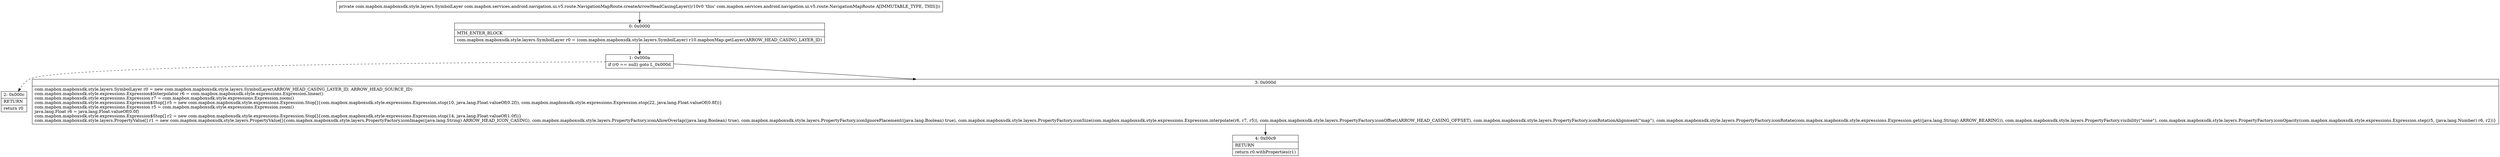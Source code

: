 digraph "CFG forcom.mapbox.services.android.navigation.ui.v5.route.NavigationMapRoute.createArrowHeadCasingLayer()Lcom\/mapbox\/mapboxsdk\/style\/layers\/SymbolLayer;" {
Node_0 [shape=record,label="{0\:\ 0x0000|MTH_ENTER_BLOCK\l|com.mapbox.mapboxsdk.style.layers.SymbolLayer r0 = (com.mapbox.mapboxsdk.style.layers.SymbolLayer) r10.mapboxMap.getLayer(ARROW_HEAD_CASING_LAYER_ID)\l}"];
Node_1 [shape=record,label="{1\:\ 0x000a|if (r0 == null) goto L_0x000d\l}"];
Node_2 [shape=record,label="{2\:\ 0x000c|RETURN\l|return r0\l}"];
Node_3 [shape=record,label="{3\:\ 0x000d|com.mapbox.mapboxsdk.style.layers.SymbolLayer r0 = new com.mapbox.mapboxsdk.style.layers.SymbolLayer(ARROW_HEAD_CASING_LAYER_ID, ARROW_HEAD_SOURCE_ID)\lcom.mapbox.mapboxsdk.style.expressions.Expression$Interpolator r6 = com.mapbox.mapboxsdk.style.expressions.Expression.linear()\lcom.mapbox.mapboxsdk.style.expressions.Expression r7 = com.mapbox.mapboxsdk.style.expressions.Expression.zoom()\lcom.mapbox.mapboxsdk.style.expressions.Expression$Stop[] r5 = new com.mapbox.mapboxsdk.style.expressions.Expression.Stop[]\{com.mapbox.mapboxsdk.style.expressions.Expression.stop(10, java.lang.Float.valueOf(0.2f)), com.mapbox.mapboxsdk.style.expressions.Expression.stop(22, java.lang.Float.valueOf(0.8f))\}\lcom.mapbox.mapboxsdk.style.expressions.Expression r5 = com.mapbox.mapboxsdk.style.expressions.Expression.zoom()\ljava.lang.Float r6 = java.lang.Float.valueOf(0.0f)\lcom.mapbox.mapboxsdk.style.expressions.Expression$Stop[] r2 = new com.mapbox.mapboxsdk.style.expressions.Expression.Stop[]\{com.mapbox.mapboxsdk.style.expressions.Expression.stop(14, java.lang.Float.valueOf(1.0f))\}\lcom.mapbox.mapboxsdk.style.layers.PropertyValue[] r1 = new com.mapbox.mapboxsdk.style.layers.PropertyValue[]\{com.mapbox.mapboxsdk.style.layers.PropertyFactory.iconImage((java.lang.String) ARROW_HEAD_ICON_CASING), com.mapbox.mapboxsdk.style.layers.PropertyFactory.iconAllowOverlap((java.lang.Boolean) true), com.mapbox.mapboxsdk.style.layers.PropertyFactory.iconIgnorePlacement((java.lang.Boolean) true), com.mapbox.mapboxsdk.style.layers.PropertyFactory.iconSize(com.mapbox.mapboxsdk.style.expressions.Expression.interpolate(r6, r7, r5)), com.mapbox.mapboxsdk.style.layers.PropertyFactory.iconOffset(ARROW_HEAD_CASING_OFFSET), com.mapbox.mapboxsdk.style.layers.PropertyFactory.iconRotationAlignment(\"map\"), com.mapbox.mapboxsdk.style.layers.PropertyFactory.iconRotate(com.mapbox.mapboxsdk.style.expressions.Expression.get((java.lang.String) ARROW_BEARING)), com.mapbox.mapboxsdk.style.layers.PropertyFactory.visibility(\"none\"), com.mapbox.mapboxsdk.style.layers.PropertyFactory.iconOpacity(com.mapbox.mapboxsdk.style.expressions.Expression.step(r5, (java.lang.Number) r6, r2))\}\l}"];
Node_4 [shape=record,label="{4\:\ 0x00c9|RETURN\l|return r0.withProperties(r1)\l}"];
MethodNode[shape=record,label="{private com.mapbox.mapboxsdk.style.layers.SymbolLayer com.mapbox.services.android.navigation.ui.v5.route.NavigationMapRoute.createArrowHeadCasingLayer((r10v0 'this' com.mapbox.services.android.navigation.ui.v5.route.NavigationMapRoute A[IMMUTABLE_TYPE, THIS])) }"];
MethodNode -> Node_0;
Node_0 -> Node_1;
Node_1 -> Node_2[style=dashed];
Node_1 -> Node_3;
Node_3 -> Node_4;
}


